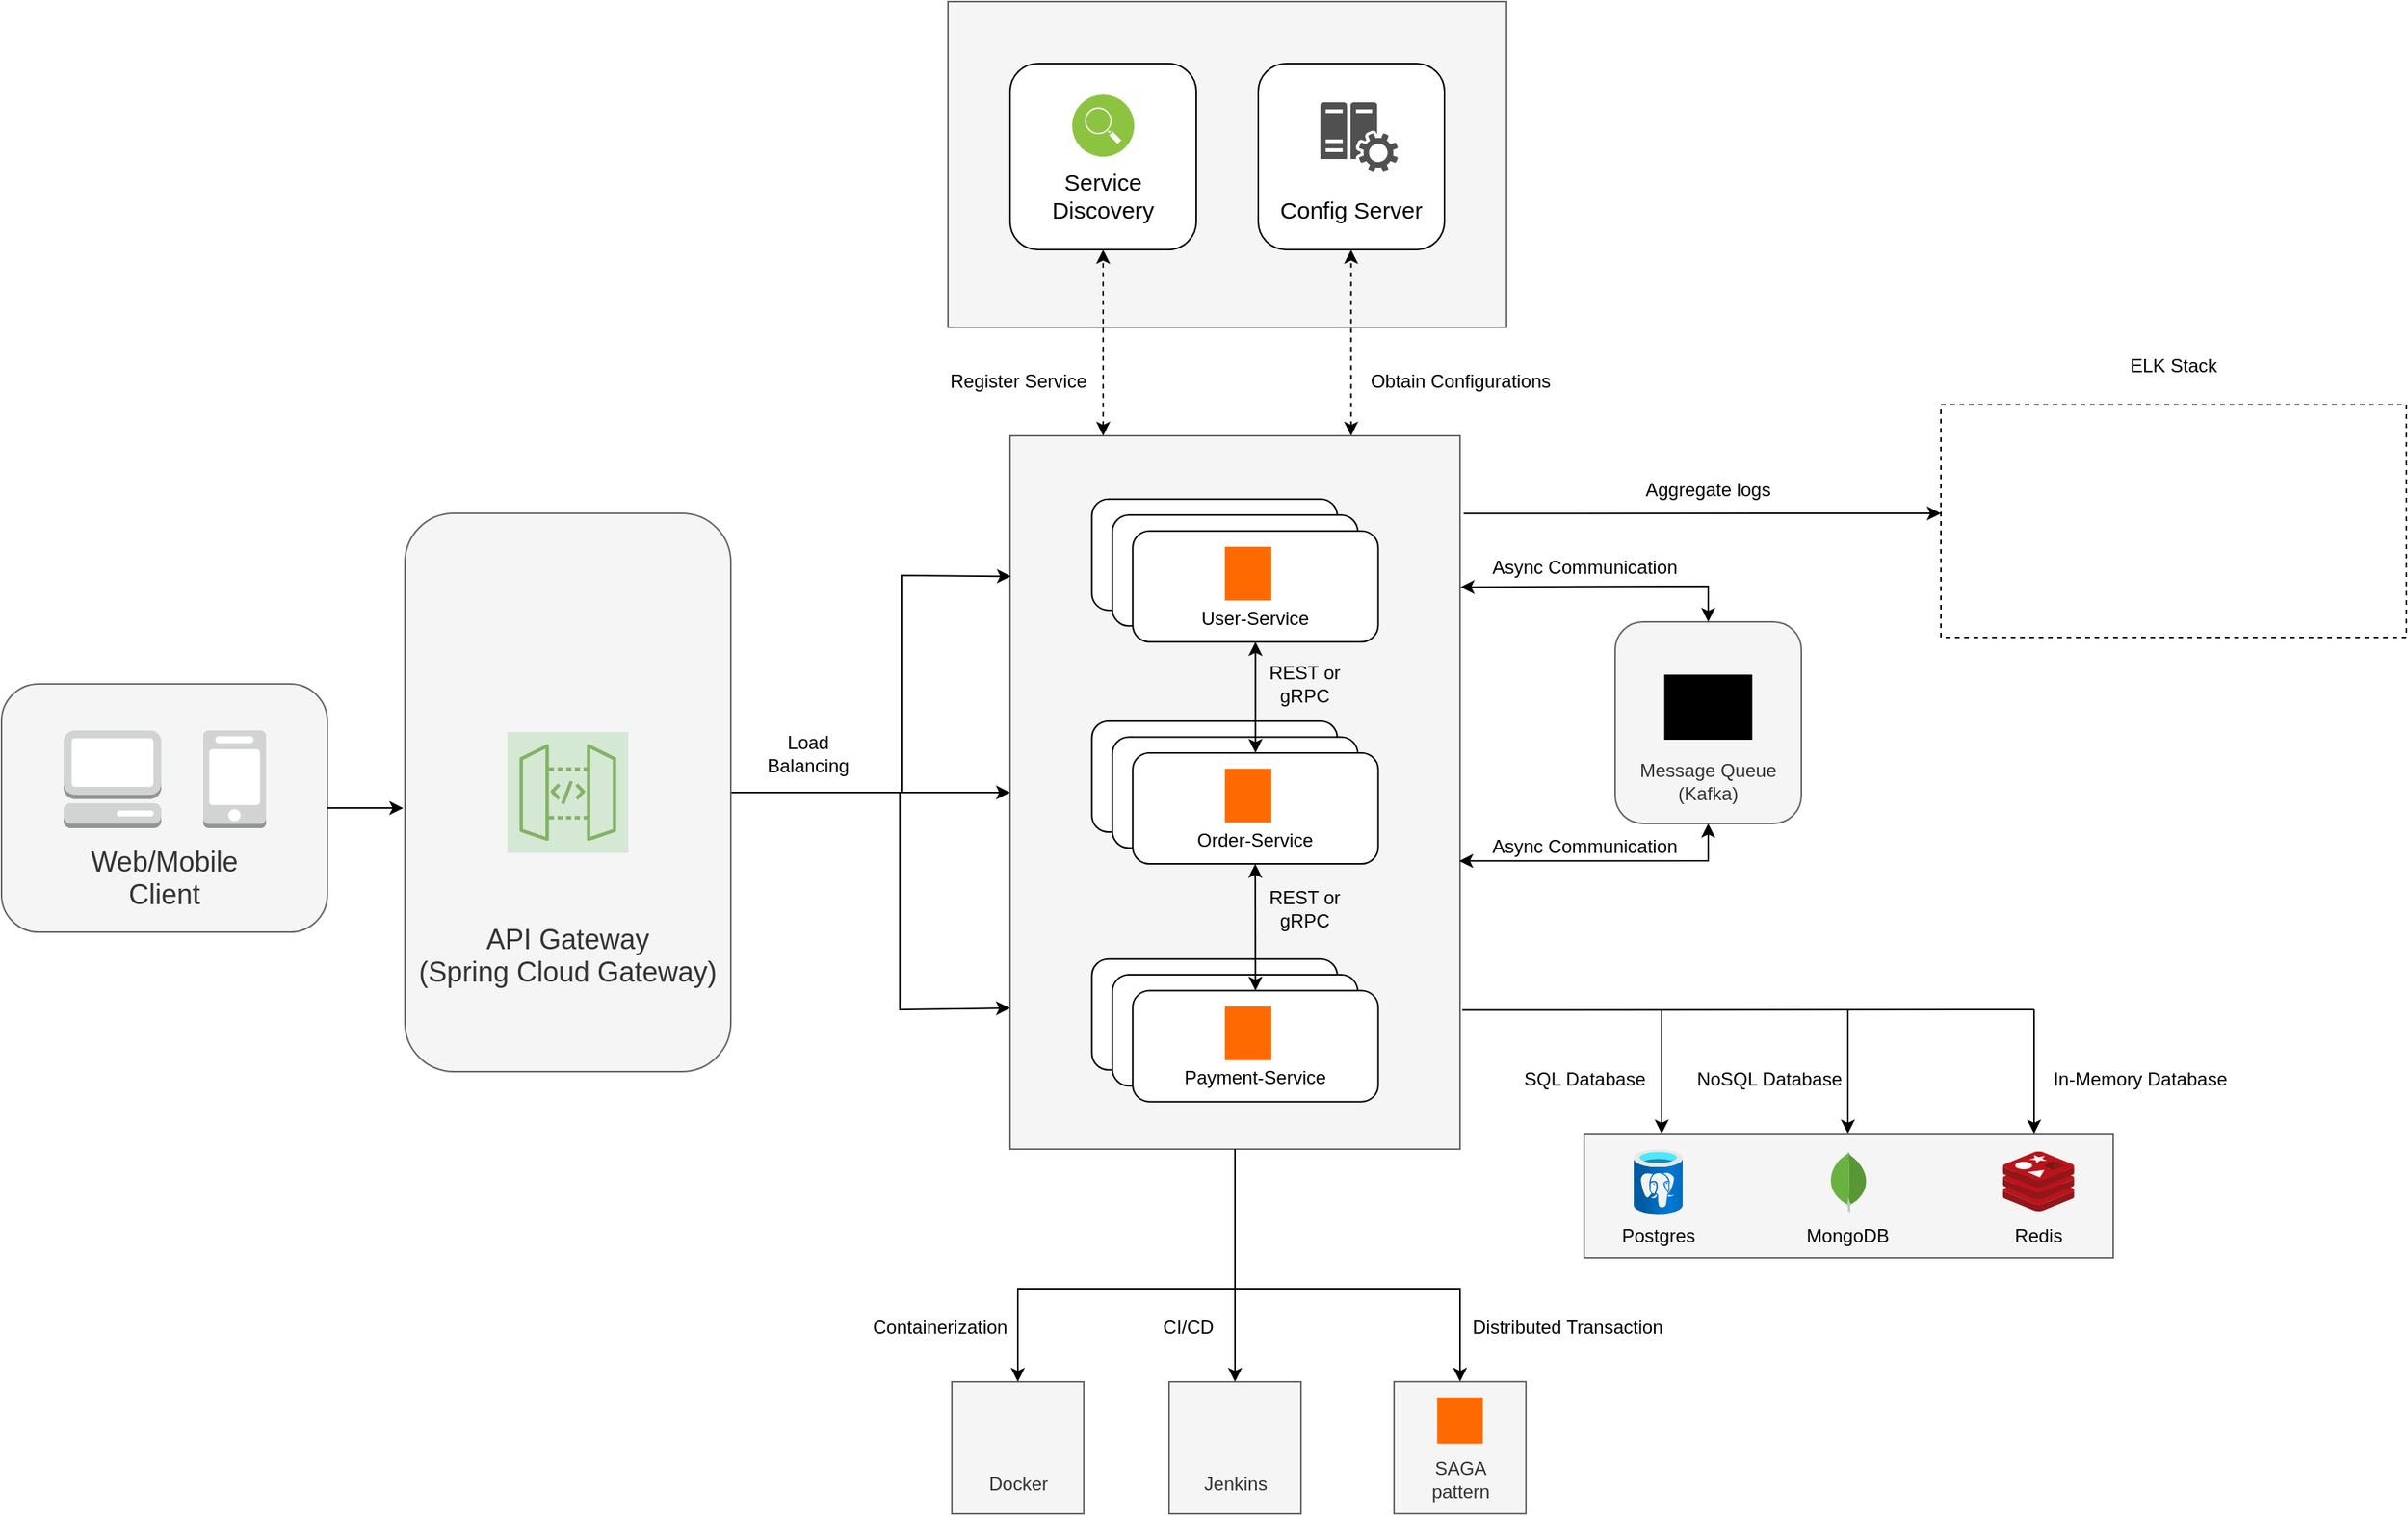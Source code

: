 <mxfile version="26.0.13">
  <diagram name="Page-1" id="8GMkRDJzHsfyiTVS9Shm">
    <mxGraphModel dx="2840" dy="1535" grid="1" gridSize="10" guides="1" tooltips="1" connect="1" arrows="1" fold="1" page="1" pageScale="1" pageWidth="850" pageHeight="1100" math="0" shadow="0">
      <root>
        <mxCell id="0" />
        <mxCell id="1" parent="0" />
        <mxCell id="oSqDqilmN8L3rwGm9tbF-9" value="" style="group" vertex="1" connectable="0" parent="1">
          <mxGeometry x="10" y="470" width="210" height="160" as="geometry" />
        </mxCell>
        <mxCell id="oSqDqilmN8L3rwGm9tbF-1" value="&lt;font style=&quot;font-size: 18px;&quot;&gt;Web/Mobile&lt;br&gt;Client&lt;/font&gt;" style="rounded=1;whiteSpace=wrap;html=1;verticalAlign=bottom;spacingBottom=10;fillColor=#f5f5f5;strokeColor=#666666;fontColor=#333333;" vertex="1" parent="oSqDqilmN8L3rwGm9tbF-9">
          <mxGeometry width="210" height="160" as="geometry" />
        </mxCell>
        <mxCell id="oSqDqilmN8L3rwGm9tbF-2" value="" style="outlineConnect=0;dashed=0;verticalLabelPosition=bottom;verticalAlign=top;align=center;html=1;shape=mxgraph.aws3.management_console;fillColor=#D2D3D3;gradientColor=none;" vertex="1" parent="oSqDqilmN8L3rwGm9tbF-9">
          <mxGeometry x="40" y="30" width="63" height="63" as="geometry" />
        </mxCell>
        <mxCell id="oSqDqilmN8L3rwGm9tbF-3" value="" style="outlineConnect=0;dashed=0;verticalLabelPosition=bottom;verticalAlign=top;align=center;html=1;shape=mxgraph.aws3.mobile_client;fillColor=#D2D3D3;gradientColor=none;" vertex="1" parent="oSqDqilmN8L3rwGm9tbF-9">
          <mxGeometry x="130" y="30" width="40.5" height="63" as="geometry" />
        </mxCell>
        <mxCell id="oSqDqilmN8L3rwGm9tbF-12" style="edgeStyle=orthogonalEdgeStyle;rounded=0;orthogonalLoop=1;jettySize=auto;html=1;exitX=1;exitY=0.5;exitDx=0;exitDy=0;entryX=-0.005;entryY=0.528;entryDx=0;entryDy=0;entryPerimeter=0;" edge="1" parent="1" source="oSqDqilmN8L3rwGm9tbF-1" target="oSqDqilmN8L3rwGm9tbF-5">
          <mxGeometry relative="1" as="geometry" />
        </mxCell>
        <mxCell id="oSqDqilmN8L3rwGm9tbF-48" value="" style="group" vertex="1" connectable="0" parent="1">
          <mxGeometry x="660" y="310" width="290" height="460" as="geometry" />
        </mxCell>
        <mxCell id="oSqDqilmN8L3rwGm9tbF-47" value="" style="rounded=0;whiteSpace=wrap;html=1;labelBackgroundColor=none;fillColor=#f5f5f5;strokeColor=#666666;fontColor=#333333;" vertex="1" parent="oSqDqilmN8L3rwGm9tbF-48">
          <mxGeometry width="290" height="460.0" as="geometry" />
        </mxCell>
        <mxCell id="oSqDqilmN8L3rwGm9tbF-21" value="" style="group" vertex="1" connectable="0" parent="oSqDqilmN8L3rwGm9tbF-48">
          <mxGeometry x="52.727" y="40.889" width="158.182" height="71.556" as="geometry" />
        </mxCell>
        <mxCell id="oSqDqilmN8L3rwGm9tbF-14" value="User-Service" style="rounded=1;whiteSpace=wrap;html=1;verticalAlign=bottom;spacingBottom=6;" vertex="1" parent="oSqDqilmN8L3rwGm9tbF-21">
          <mxGeometry width="158.182" height="71.556" as="geometry" />
        </mxCell>
        <mxCell id="oSqDqilmN8L3rwGm9tbF-18" value="" style="points=[];aspect=fixed;html=1;align=center;shadow=0;dashed=0;fillColor=#FF6A00;strokeColor=none;shape=mxgraph.alibaba_cloud.ahas_application_high_availability_service;" vertex="1" parent="oSqDqilmN8L3rwGm9tbF-21">
          <mxGeometry x="59.318" y="10.222" width="30" height="34.65" as="geometry" />
        </mxCell>
        <mxCell id="oSqDqilmN8L3rwGm9tbF-22" value="" style="group" vertex="1" connectable="0" parent="oSqDqilmN8L3rwGm9tbF-48">
          <mxGeometry x="52.727" y="184" width="158.182" height="71.556" as="geometry" />
        </mxCell>
        <mxCell id="oSqDqilmN8L3rwGm9tbF-23" value="Order-Service" style="rounded=1;whiteSpace=wrap;html=1;verticalAlign=bottom;spacingBottom=6;" vertex="1" parent="oSqDqilmN8L3rwGm9tbF-22">
          <mxGeometry width="158.182" height="71.556" as="geometry" />
        </mxCell>
        <mxCell id="oSqDqilmN8L3rwGm9tbF-24" value="" style="points=[];aspect=fixed;html=1;align=center;shadow=0;dashed=0;fillColor=#FF6A00;strokeColor=none;shape=mxgraph.alibaba_cloud.ahas_application_high_availability_service;" vertex="1" parent="oSqDqilmN8L3rwGm9tbF-22">
          <mxGeometry x="59.318" y="10.222" width="30" height="34.65" as="geometry" />
        </mxCell>
        <mxCell id="oSqDqilmN8L3rwGm9tbF-25" value="" style="group" vertex="1" connectable="0" parent="oSqDqilmN8L3rwGm9tbF-48">
          <mxGeometry x="52.727" y="337.333" width="158.182" height="71.556" as="geometry" />
        </mxCell>
        <mxCell id="oSqDqilmN8L3rwGm9tbF-26" value="Payment-Service" style="rounded=1;whiteSpace=wrap;html=1;verticalAlign=bottom;spacingBottom=6;" vertex="1" parent="oSqDqilmN8L3rwGm9tbF-25">
          <mxGeometry width="158.182" height="71.556" as="geometry" />
        </mxCell>
        <mxCell id="oSqDqilmN8L3rwGm9tbF-27" value="" style="points=[];aspect=fixed;html=1;align=center;shadow=0;dashed=0;fillColor=#FF6A00;strokeColor=none;shape=mxgraph.alibaba_cloud.ahas_application_high_availability_service;" vertex="1" parent="oSqDqilmN8L3rwGm9tbF-25">
          <mxGeometry x="59.318" y="10.222" width="30" height="34.65" as="geometry" />
        </mxCell>
        <mxCell id="oSqDqilmN8L3rwGm9tbF-28" value="" style="group" vertex="1" connectable="0" parent="oSqDqilmN8L3rwGm9tbF-48">
          <mxGeometry x="65.909" y="51.111" width="158.182" height="71.556" as="geometry" />
        </mxCell>
        <mxCell id="oSqDqilmN8L3rwGm9tbF-29" value="User-Service" style="rounded=1;whiteSpace=wrap;html=1;verticalAlign=bottom;spacingBottom=6;" vertex="1" parent="oSqDqilmN8L3rwGm9tbF-28">
          <mxGeometry width="158.182" height="71.556" as="geometry" />
        </mxCell>
        <mxCell id="oSqDqilmN8L3rwGm9tbF-30" value="" style="points=[];aspect=fixed;html=1;align=center;shadow=0;dashed=0;fillColor=#FF6A00;strokeColor=none;shape=mxgraph.alibaba_cloud.ahas_application_high_availability_service;" vertex="1" parent="oSqDqilmN8L3rwGm9tbF-28">
          <mxGeometry x="59.318" y="10.222" width="30" height="34.65" as="geometry" />
        </mxCell>
        <mxCell id="oSqDqilmN8L3rwGm9tbF-31" value="" style="group" vertex="1" connectable="0" parent="oSqDqilmN8L3rwGm9tbF-48">
          <mxGeometry x="79.091" y="61.333" width="158.182" height="71.556" as="geometry" />
        </mxCell>
        <mxCell id="oSqDqilmN8L3rwGm9tbF-32" value="User-Service" style="rounded=1;whiteSpace=wrap;html=1;verticalAlign=bottom;spacingBottom=6;" vertex="1" parent="oSqDqilmN8L3rwGm9tbF-31">
          <mxGeometry width="158.182" height="71.556" as="geometry" />
        </mxCell>
        <mxCell id="oSqDqilmN8L3rwGm9tbF-33" value="" style="points=[];aspect=fixed;html=1;align=center;shadow=0;dashed=0;fillColor=#FF6A00;strokeColor=none;shape=mxgraph.alibaba_cloud.ahas_application_high_availability_service;" vertex="1" parent="oSqDqilmN8L3rwGm9tbF-31">
          <mxGeometry x="59.318" y="10.222" width="30" height="34.65" as="geometry" />
        </mxCell>
        <mxCell id="oSqDqilmN8L3rwGm9tbF-34" value="" style="group" vertex="1" connectable="0" parent="oSqDqilmN8L3rwGm9tbF-48">
          <mxGeometry x="65.909" y="194.222" width="158.182" height="71.556" as="geometry" />
        </mxCell>
        <mxCell id="oSqDqilmN8L3rwGm9tbF-35" value="Order-Service" style="rounded=1;whiteSpace=wrap;html=1;verticalAlign=bottom;spacingBottom=6;" vertex="1" parent="oSqDqilmN8L3rwGm9tbF-34">
          <mxGeometry width="158.182" height="71.556" as="geometry" />
        </mxCell>
        <mxCell id="oSqDqilmN8L3rwGm9tbF-36" value="" style="points=[];aspect=fixed;html=1;align=center;shadow=0;dashed=0;fillColor=#FF6A00;strokeColor=none;shape=mxgraph.alibaba_cloud.ahas_application_high_availability_service;" vertex="1" parent="oSqDqilmN8L3rwGm9tbF-34">
          <mxGeometry x="59.318" y="10.222" width="30" height="34.65" as="geometry" />
        </mxCell>
        <mxCell id="oSqDqilmN8L3rwGm9tbF-37" value="" style="group" vertex="1" connectable="0" parent="oSqDqilmN8L3rwGm9tbF-48">
          <mxGeometry x="79.091" y="204.444" width="158.182" height="71.556" as="geometry" />
        </mxCell>
        <mxCell id="oSqDqilmN8L3rwGm9tbF-38" value="Order-Service" style="rounded=1;whiteSpace=wrap;html=1;verticalAlign=bottom;spacingBottom=6;" vertex="1" parent="oSqDqilmN8L3rwGm9tbF-37">
          <mxGeometry width="158.182" height="71.556" as="geometry" />
        </mxCell>
        <mxCell id="oSqDqilmN8L3rwGm9tbF-39" value="" style="points=[];aspect=fixed;html=1;align=center;shadow=0;dashed=0;fillColor=#FF6A00;strokeColor=none;shape=mxgraph.alibaba_cloud.ahas_application_high_availability_service;" vertex="1" parent="oSqDqilmN8L3rwGm9tbF-37">
          <mxGeometry x="59.318" y="10.222" width="30" height="34.65" as="geometry" />
        </mxCell>
        <mxCell id="oSqDqilmN8L3rwGm9tbF-40" value="" style="group" vertex="1" connectable="0" parent="oSqDqilmN8L3rwGm9tbF-48">
          <mxGeometry x="65.909" y="347.556" width="158.182" height="71.556" as="geometry" />
        </mxCell>
        <mxCell id="oSqDqilmN8L3rwGm9tbF-41" value="Payment-Service" style="rounded=1;whiteSpace=wrap;html=1;verticalAlign=bottom;spacingBottom=6;" vertex="1" parent="oSqDqilmN8L3rwGm9tbF-40">
          <mxGeometry width="158.182" height="71.556" as="geometry" />
        </mxCell>
        <mxCell id="oSqDqilmN8L3rwGm9tbF-42" value="" style="points=[];aspect=fixed;html=1;align=center;shadow=0;dashed=0;fillColor=#FF6A00;strokeColor=none;shape=mxgraph.alibaba_cloud.ahas_application_high_availability_service;" vertex="1" parent="oSqDqilmN8L3rwGm9tbF-40">
          <mxGeometry x="59.318" y="10.222" width="30" height="34.65" as="geometry" />
        </mxCell>
        <mxCell id="oSqDqilmN8L3rwGm9tbF-43" value="" style="group" vertex="1" connectable="0" parent="oSqDqilmN8L3rwGm9tbF-48">
          <mxGeometry x="79.091" y="357.778" width="158.182" height="71.556" as="geometry" />
        </mxCell>
        <mxCell id="oSqDqilmN8L3rwGm9tbF-44" value="Payment-Service" style="rounded=1;whiteSpace=wrap;html=1;verticalAlign=bottom;spacingBottom=6;" vertex="1" parent="oSqDqilmN8L3rwGm9tbF-43">
          <mxGeometry width="158.182" height="71.556" as="geometry" />
        </mxCell>
        <mxCell id="oSqDqilmN8L3rwGm9tbF-45" value="" style="points=[];aspect=fixed;html=1;align=center;shadow=0;dashed=0;fillColor=#FF6A00;strokeColor=none;shape=mxgraph.alibaba_cloud.ahas_application_high_availability_service;" vertex="1" parent="oSqDqilmN8L3rwGm9tbF-43">
          <mxGeometry x="59.318" y="10.222" width="30" height="34.65" as="geometry" />
        </mxCell>
        <mxCell id="oSqDqilmN8L3rwGm9tbF-80" value="" style="endArrow=classic;startArrow=classic;html=1;rounded=0;entryX=0.5;entryY=1;entryDx=0;entryDy=0;" edge="1" parent="oSqDqilmN8L3rwGm9tbF-48" source="oSqDqilmN8L3rwGm9tbF-38" target="oSqDqilmN8L3rwGm9tbF-32">
          <mxGeometry width="50" height="50" relative="1" as="geometry">
            <mxPoint x="120" y="190" as="sourcePoint" />
            <mxPoint x="170" y="140" as="targetPoint" />
          </mxGeometry>
        </mxCell>
        <mxCell id="oSqDqilmN8L3rwGm9tbF-81" value="" style="endArrow=classic;startArrow=classic;html=1;rounded=0;entryX=0.5;entryY=1;entryDx=0;entryDy=0;exitX=0.5;exitY=0;exitDx=0;exitDy=0;" edge="1" parent="oSqDqilmN8L3rwGm9tbF-48" source="oSqDqilmN8L3rwGm9tbF-44">
          <mxGeometry width="50" height="50" relative="1" as="geometry">
            <mxPoint x="158.03" y="347" as="sourcePoint" />
            <mxPoint x="158.03" y="276" as="targetPoint" />
          </mxGeometry>
        </mxCell>
        <mxCell id="oSqDqilmN8L3rwGm9tbF-82" value="REST or gRPC" style="text;html=1;align=center;verticalAlign=middle;whiteSpace=wrap;rounded=0;" vertex="1" parent="oSqDqilmN8L3rwGm9tbF-48">
          <mxGeometry x="160" y="145" width="60" height="30" as="geometry" />
        </mxCell>
        <mxCell id="oSqDqilmN8L3rwGm9tbF-84" value="REST or gRPC" style="text;html=1;align=center;verticalAlign=middle;whiteSpace=wrap;rounded=0;" vertex="1" parent="oSqDqilmN8L3rwGm9tbF-48">
          <mxGeometry x="160" y="290" width="60" height="30" as="geometry" />
        </mxCell>
        <mxCell id="oSqDqilmN8L3rwGm9tbF-46" style="edgeStyle=orthogonalEdgeStyle;rounded=0;orthogonalLoop=1;jettySize=auto;html=1;exitX=1;exitY=0.5;exitDx=0;exitDy=0;entryX=0;entryY=0.5;entryDx=0;entryDy=0;" edge="1" parent="1" source="oSqDqilmN8L3rwGm9tbF-5" target="oSqDqilmN8L3rwGm9tbF-47">
          <mxGeometry relative="1" as="geometry">
            <mxPoint x="560" y="540" as="targetPoint" />
            <Array as="points">
              <mxPoint x="590" y="540" />
              <mxPoint x="590" y="540" />
            </Array>
          </mxGeometry>
        </mxCell>
        <mxCell id="oSqDqilmN8L3rwGm9tbF-8" value="" style="group" vertex="1" connectable="0" parent="1">
          <mxGeometry x="270" y="360" width="210" height="360" as="geometry" />
        </mxCell>
        <mxCell id="oSqDqilmN8L3rwGm9tbF-5" value="&lt;font style=&quot;font-size: 18px;&quot;&gt;API Gateway&lt;br&gt;(Spring Cloud Gateway)&lt;/font&gt;" style="rounded=1;whiteSpace=wrap;html=1;labelPosition=center;verticalLabelPosition=middle;align=center;verticalAlign=bottom;spacingBottom=50;movable=1;resizable=1;rotatable=1;deletable=1;editable=1;locked=0;connectable=1;fillColor=#f5f5f5;strokeColor=#666666;fontColor=#333333;" vertex="1" parent="oSqDqilmN8L3rwGm9tbF-8">
          <mxGeometry width="210" height="360" as="geometry" />
        </mxCell>
        <mxCell id="oSqDqilmN8L3rwGm9tbF-6" value="" style="sketch=0;points=[[0,0,0],[0.25,0,0],[0.5,0,0],[0.75,0,0],[1,0,0],[0,1,0],[0.25,1,0],[0.5,1,0],[0.75,1,0],[1,1,0],[0,0.25,0],[0,0.5,0],[0,0.75,0],[1,0.25,0],[1,0.5,0],[1,0.75,0]];outlineConnect=0;fillColor=#d5e8d4;strokeColor=#82b366;dashed=0;verticalLabelPosition=bottom;verticalAlign=top;align=center;html=1;fontSize=12;fontStyle=0;aspect=fixed;shape=mxgraph.aws4.resourceIcon;resIcon=mxgraph.aws4.api_gateway;fillStyle=solid;movable=1;resizable=1;rotatable=1;deletable=1;editable=1;locked=0;connectable=1;" vertex="1" parent="oSqDqilmN8L3rwGm9tbF-8">
          <mxGeometry x="66" y="141" width="78" height="78" as="geometry" />
        </mxCell>
        <mxCell id="oSqDqilmN8L3rwGm9tbF-54" value="" style="group" vertex="1" connectable="0" parent="1">
          <mxGeometry x="620" y="30" width="360" height="210" as="geometry" />
        </mxCell>
        <mxCell id="oSqDqilmN8L3rwGm9tbF-49" value="" style="rounded=0;whiteSpace=wrap;html=1;fillColor=#f5f5f5;fontColor=#333333;strokeColor=#666666;" vertex="1" parent="oSqDqilmN8L3rwGm9tbF-54">
          <mxGeometry width="360" height="210" as="geometry" />
        </mxCell>
        <mxCell id="oSqDqilmN8L3rwGm9tbF-50" value="&lt;font style=&quot;font-size: 15px;&quot;&gt;Service Discovery&lt;/font&gt;" style="rounded=1;whiteSpace=wrap;html=1;verticalAlign=bottom;spacingBottom=14;" vertex="1" parent="oSqDqilmN8L3rwGm9tbF-54">
          <mxGeometry x="40" y="40" width="120" height="120" as="geometry" />
        </mxCell>
        <mxCell id="oSqDqilmN8L3rwGm9tbF-51" value="&lt;font style=&quot;font-size: 15px;&quot;&gt;Config Server&lt;/font&gt;" style="rounded=1;whiteSpace=wrap;html=1;verticalAlign=bottom;spacingBottom=14;" vertex="1" parent="oSqDqilmN8L3rwGm9tbF-54">
          <mxGeometry x="200" y="40" width="120" height="120" as="geometry" />
        </mxCell>
        <mxCell id="oSqDqilmN8L3rwGm9tbF-52" value="" style="image;aspect=fixed;perimeter=ellipsePerimeter;html=1;align=center;shadow=0;dashed=0;fontColor=#4277BB;labelBackgroundColor=default;fontSize=12;spacingTop=3;image=img/lib/ibm/infrastructure/service_discovery_configuration.svg;" vertex="1" parent="oSqDqilmN8L3rwGm9tbF-54">
          <mxGeometry x="80" y="60" width="40" height="40" as="geometry" />
        </mxCell>
        <mxCell id="oSqDqilmN8L3rwGm9tbF-53" value="" style="sketch=0;pointerEvents=1;shadow=0;dashed=0;html=1;strokeColor=none;labelPosition=center;verticalLabelPosition=bottom;verticalAlign=top;align=center;fillColor=#505050;shape=mxgraph.mscae.oms.config_assessment" vertex="1" parent="oSqDqilmN8L3rwGm9tbF-54">
          <mxGeometry x="240" y="65" width="50" height="45" as="geometry" />
        </mxCell>
        <mxCell id="oSqDqilmN8L3rwGm9tbF-58" value="" style="endArrow=classic;startArrow=classic;html=1;rounded=0;exitX=0.207;exitY=0;exitDx=0;exitDy=0;exitPerimeter=0;dashed=1;" edge="1" parent="oSqDqilmN8L3rwGm9tbF-54" source="oSqDqilmN8L3rwGm9tbF-47">
          <mxGeometry width="50" height="50" relative="1" as="geometry">
            <mxPoint x="50" y="210" as="sourcePoint" />
            <mxPoint x="100" y="160" as="targetPoint" />
          </mxGeometry>
        </mxCell>
        <mxCell id="oSqDqilmN8L3rwGm9tbF-59" value="" style="endArrow=classic;startArrow=classic;html=1;rounded=0;exitX=0.207;exitY=0;exitDx=0;exitDy=0;exitPerimeter=0;dashed=1;" edge="1" parent="oSqDqilmN8L3rwGm9tbF-54">
          <mxGeometry width="50" height="50" relative="1" as="geometry">
            <mxPoint x="259.8" y="280" as="sourcePoint" />
            <mxPoint x="259.8" y="160" as="targetPoint" />
          </mxGeometry>
        </mxCell>
        <mxCell id="oSqDqilmN8L3rwGm9tbF-60" value="Register Service" style="text;html=1;align=center;verticalAlign=middle;resizable=0;points=[];autosize=1;strokeColor=none;fillColor=none;" vertex="1" parent="1">
          <mxGeometry x="610" y="260" width="110" height="30" as="geometry" />
        </mxCell>
        <mxCell id="oSqDqilmN8L3rwGm9tbF-64" value="Obtain Configurations" style="text;html=1;align=center;verticalAlign=middle;resizable=0;points=[];autosize=1;strokeColor=none;fillColor=none;" vertex="1" parent="1">
          <mxGeometry x="880" y="260" width="140" height="30" as="geometry" />
        </mxCell>
        <mxCell id="oSqDqilmN8L3rwGm9tbF-66" value="" style="endArrow=classic;html=1;rounded=0;entryX=0.002;entryY=0.197;entryDx=0;entryDy=0;entryPerimeter=0;" edge="1" parent="1" target="oSqDqilmN8L3rwGm9tbF-47">
          <mxGeometry width="50" height="50" relative="1" as="geometry">
            <mxPoint x="590" y="540" as="sourcePoint" />
            <mxPoint x="590" y="400" as="targetPoint" />
            <Array as="points">
              <mxPoint x="590" y="400" />
            </Array>
          </mxGeometry>
        </mxCell>
        <mxCell id="oSqDqilmN8L3rwGm9tbF-69" value="" style="endArrow=classic;html=1;rounded=0;entryX=0.002;entryY=0.197;entryDx=0;entryDy=0;entryPerimeter=0;" edge="1" parent="1">
          <mxGeometry width="50" height="50" relative="1" as="geometry">
            <mxPoint x="589" y="540" as="sourcePoint" />
            <mxPoint x="660" y="679" as="targetPoint" />
            <Array as="points">
              <mxPoint x="589" y="680" />
            </Array>
          </mxGeometry>
        </mxCell>
        <mxCell id="oSqDqilmN8L3rwGm9tbF-72" value="" style="group" vertex="1" connectable="0" parent="1">
          <mxGeometry x="1050" y="430" width="120.0" height="130" as="geometry" />
        </mxCell>
        <mxCell id="oSqDqilmN8L3rwGm9tbF-71" value="Message Queue&lt;br&gt;(Kafka)" style="rounded=1;whiteSpace=wrap;html=1;verticalAlign=bottom;spacingBottom=10;fillColor=#f5f5f5;fontColor=#333333;strokeColor=#666666;" vertex="1" parent="oSqDqilmN8L3rwGm9tbF-72">
          <mxGeometry width="120" height="130" as="geometry" />
        </mxCell>
        <mxCell id="oSqDqilmN8L3rwGm9tbF-70" value="" style="points=[];aspect=fixed;html=1;align=center;shadow=0;dashed=0;fillColor=#000000;strokeColor=none;shape=mxgraph.alibaba_cloud.kafka;" vertex="1" parent="oSqDqilmN8L3rwGm9tbF-72">
          <mxGeometry x="31.65" y="34" width="56.7" height="42" as="geometry" />
        </mxCell>
        <mxCell id="oSqDqilmN8L3rwGm9tbF-73" value="" style="endArrow=classic;startArrow=classic;html=1;rounded=0;entryX=0.5;entryY=0;entryDx=0;entryDy=0;exitX=1.001;exitY=0.212;exitDx=0;exitDy=0;exitPerimeter=0;" edge="1" parent="1" source="oSqDqilmN8L3rwGm9tbF-47" target="oSqDqilmN8L3rwGm9tbF-71">
          <mxGeometry width="50" height="50" relative="1" as="geometry">
            <mxPoint x="950" y="410" as="sourcePoint" />
            <mxPoint x="950" y="371.33" as="targetPoint" />
            <Array as="points">
              <mxPoint x="1110" y="407" />
            </Array>
          </mxGeometry>
        </mxCell>
        <mxCell id="oSqDqilmN8L3rwGm9tbF-74" value="" style="endArrow=classic;startArrow=classic;html=1;rounded=0;exitX=0.998;exitY=0.596;exitDx=0;exitDy=0;entryX=0.5;entryY=1;entryDx=0;entryDy=0;exitPerimeter=0;" edge="1" parent="1" source="oSqDqilmN8L3rwGm9tbF-47" target="oSqDqilmN8L3rwGm9tbF-71">
          <mxGeometry width="50" height="50" relative="1" as="geometry">
            <mxPoint x="910" y="708" as="sourcePoint" />
            <mxPoint x="1123" y="640" as="targetPoint" />
            <Array as="points">
              <mxPoint x="1110" y="584" />
            </Array>
          </mxGeometry>
        </mxCell>
        <mxCell id="oSqDqilmN8L3rwGm9tbF-76" value="Async Communication" style="text;html=1;align=center;verticalAlign=middle;resizable=0;points=[];autosize=1;strokeColor=none;fillColor=none;" vertex="1" parent="1">
          <mxGeometry x="960" y="380" width="140" height="30" as="geometry" />
        </mxCell>
        <mxCell id="oSqDqilmN8L3rwGm9tbF-77" value="Async Communication" style="text;html=1;align=center;verticalAlign=middle;resizable=0;points=[];autosize=1;strokeColor=none;fillColor=none;" vertex="1" parent="1">
          <mxGeometry x="960" y="560" width="140" height="30" as="geometry" />
        </mxCell>
        <mxCell id="oSqDqilmN8L3rwGm9tbF-87" value="" style="endArrow=classic;html=1;rounded=0;exitX=1.008;exitY=0.109;exitDx=0;exitDy=0;exitPerimeter=0;" edge="1" parent="1" source="oSqDqilmN8L3rwGm9tbF-47">
          <mxGeometry width="50" height="50" relative="1" as="geometry">
            <mxPoint x="1150" y="330" as="sourcePoint" />
            <mxPoint x="1260" y="360" as="targetPoint" />
          </mxGeometry>
        </mxCell>
        <mxCell id="oSqDqilmN8L3rwGm9tbF-93" value="&lt;span style=&quot;text-wrap-mode: nowrap;&quot;&gt;Aggregate logs&lt;/span&gt;" style="text;html=1;align=center;verticalAlign=middle;whiteSpace=wrap;rounded=0;" vertex="1" parent="1">
          <mxGeometry x="1039" y="330" width="142" height="30" as="geometry" />
        </mxCell>
        <mxCell id="oSqDqilmN8L3rwGm9tbF-102" value="" style="shape=image;verticalLabelPosition=bottom;labelBackgroundColor=default;verticalAlign=top;aspect=fixed;imageAspect=0;image=https://miro.medium.com/v2/resize:fit:1200/1*qk4O8GKrhT4Tw1jVNoYT-Q.png;strokeWidth=1;dashed=1;imageBackground=none;imageBorder=default;" vertex="1" parent="1">
          <mxGeometry x="1260" y="290" width="300" height="150" as="geometry" />
        </mxCell>
        <mxCell id="oSqDqilmN8L3rwGm9tbF-103" value="ELK Stack" style="text;html=1;align=center;verticalAlign=middle;whiteSpace=wrap;rounded=0;" vertex="1" parent="1">
          <mxGeometry x="1380" y="250" width="60" height="30" as="geometry" />
        </mxCell>
        <mxCell id="oSqDqilmN8L3rwGm9tbF-104" value="" style="endArrow=classic;html=1;rounded=0;exitX=0.5;exitY=1;exitDx=0;exitDy=0;entryX=0.5;entryY=0;entryDx=0;entryDy=0;" edge="1" parent="1" source="oSqDqilmN8L3rwGm9tbF-47" target="oSqDqilmN8L3rwGm9tbF-106">
          <mxGeometry width="50" height="50" relative="1" as="geometry">
            <mxPoint x="810" y="860" as="sourcePoint" />
            <mxPoint x="805" y="840" as="targetPoint" />
          </mxGeometry>
        </mxCell>
        <mxCell id="oSqDqilmN8L3rwGm9tbF-106" value="Jenkins" style="whiteSpace=wrap;html=1;aspect=fixed;verticalAlign=bottom;spacingTop=0;spacingBottom=10;fillColor=#f5f5f5;fontColor=#333333;strokeColor=#666666;" vertex="1" parent="1">
          <mxGeometry x="762.5" y="920" width="85" height="85" as="geometry" />
        </mxCell>
        <mxCell id="oSqDqilmN8L3rwGm9tbF-107" value="Docker" style="whiteSpace=wrap;html=1;aspect=fixed;verticalAlign=bottom;spacingBottom=10;fillColor=#f5f5f5;fontColor=#333333;strokeColor=#666666;" vertex="1" parent="1">
          <mxGeometry x="622.5" y="920" width="85" height="85" as="geometry" />
        </mxCell>
        <mxCell id="oSqDqilmN8L3rwGm9tbF-108" value="SAGA&lt;br&gt;pattern" style="whiteSpace=wrap;html=1;aspect=fixed;verticalAlign=bottom;spacingBottom=5;fillColor=#f5f5f5;fontColor=#333333;strokeColor=#666666;" vertex="1" parent="1">
          <mxGeometry x="907.5" y="919.92" width="85" height="85" as="geometry" />
        </mxCell>
        <mxCell id="oSqDqilmN8L3rwGm9tbF-109" value="" style="endArrow=classic;html=1;rounded=0;entryX=0.5;entryY=0;entryDx=0;entryDy=0;" edge="1" parent="1" target="oSqDqilmN8L3rwGm9tbF-107">
          <mxGeometry width="50" height="50" relative="1" as="geometry">
            <mxPoint x="810" y="860" as="sourcePoint" />
            <mxPoint x="710" y="860" as="targetPoint" />
            <Array as="points">
              <mxPoint x="665" y="860" />
            </Array>
          </mxGeometry>
        </mxCell>
        <mxCell id="oSqDqilmN8L3rwGm9tbF-110" value="" style="endArrow=classic;html=1;rounded=0;entryX=0.5;entryY=0;entryDx=0;entryDy=0;" edge="1" parent="1" target="oSqDqilmN8L3rwGm9tbF-108">
          <mxGeometry width="50" height="50" relative="1" as="geometry">
            <mxPoint x="800" y="860" as="sourcePoint" />
            <mxPoint x="932" y="920" as="targetPoint" />
            <Array as="points">
              <mxPoint x="950" y="860" />
            </Array>
          </mxGeometry>
        </mxCell>
        <mxCell id="oSqDqilmN8L3rwGm9tbF-113" value="" style="endArrow=classic;html=1;rounded=0;" edge="1" parent="1">
          <mxGeometry width="50" height="50" relative="1" as="geometry">
            <mxPoint x="1080" y="680" as="sourcePoint" />
            <mxPoint x="1080" y="760" as="targetPoint" />
          </mxGeometry>
        </mxCell>
        <mxCell id="oSqDqilmN8L3rwGm9tbF-114" value="" style="endArrow=classic;html=1;rounded=0;" edge="1" parent="1">
          <mxGeometry width="50" height="50" relative="1" as="geometry">
            <mxPoint x="1200" y="680" as="sourcePoint" />
            <mxPoint x="1200" y="760" as="targetPoint" />
          </mxGeometry>
        </mxCell>
        <mxCell id="oSqDqilmN8L3rwGm9tbF-115" value="" style="endArrow=classic;html=1;rounded=0;" edge="1" parent="1">
          <mxGeometry width="50" height="50" relative="1" as="geometry">
            <mxPoint x="1320" y="680" as="sourcePoint" />
            <mxPoint x="1320" y="760" as="targetPoint" />
          </mxGeometry>
        </mxCell>
        <mxCell id="oSqDqilmN8L3rwGm9tbF-116" value="Containerization" style="text;html=1;align=center;verticalAlign=middle;whiteSpace=wrap;rounded=0;" vertex="1" parent="1">
          <mxGeometry x="560" y="870" width="110" height="30" as="geometry" />
        </mxCell>
        <mxCell id="oSqDqilmN8L3rwGm9tbF-117" value="CI/CD" style="text;html=1;align=center;verticalAlign=middle;whiteSpace=wrap;rounded=0;" vertex="1" parent="1">
          <mxGeometry x="720" y="870" width="110" height="30" as="geometry" />
        </mxCell>
        <mxCell id="oSqDqilmN8L3rwGm9tbF-118" value="Distributed Transaction" style="text;html=1;align=center;verticalAlign=middle;whiteSpace=wrap;rounded=0;" vertex="1" parent="1">
          <mxGeometry x="929" y="870" width="181" height="30" as="geometry" />
        </mxCell>
        <mxCell id="oSqDqilmN8L3rwGm9tbF-121" value="" style="shape=image;verticalLabelPosition=bottom;labelBackgroundColor=default;verticalAlign=top;aspect=fixed;imageAspect=0;image=https://miro.medium.com/v2/resize:fit:400/1*OARpkeBkn_Tw3vk8H769OQ.png;" vertex="1" parent="1">
          <mxGeometry x="647.55" y="940" width="34.91" height="29.85" as="geometry" />
        </mxCell>
        <mxCell id="oSqDqilmN8L3rwGm9tbF-122" value="" style="shape=image;verticalLabelPosition=bottom;labelBackgroundColor=default;verticalAlign=top;aspect=fixed;imageAspect=0;image=https://www.stonebranch.com/integration-hub/media/c0/79/40/1625585261/jenkins_vendor_product_logo.svg;" vertex="1" parent="1">
          <mxGeometry x="752.5" y="919.92" width="105" height="70" as="geometry" />
        </mxCell>
        <mxCell id="oSqDqilmN8L3rwGm9tbF-135" value="" style="points=[];aspect=fixed;html=1;align=center;shadow=0;dashed=0;fillColor=#FF6A00;strokeColor=none;shape=mxgraph.alibaba_cloud.gts_global_transaction_service;" vertex="1" parent="1">
          <mxGeometry x="935.26" y="930" width="29.48" height="29.85" as="geometry" />
        </mxCell>
        <mxCell id="oSqDqilmN8L3rwGm9tbF-136" value="" style="rounded=0;whiteSpace=wrap;html=1;fillColor=#f5f5f5;fontColor=#333333;strokeColor=#666666;" vertex="1" parent="1">
          <mxGeometry x="1030" y="760" width="341" height="80" as="geometry" />
        </mxCell>
        <mxCell id="oSqDqilmN8L3rwGm9tbF-137" value="" style="endArrow=none;html=1;rounded=0;exitX=1.005;exitY=0.805;exitDx=0;exitDy=0;exitPerimeter=0;" edge="1" parent="1" source="oSqDqilmN8L3rwGm9tbF-47">
          <mxGeometry width="50" height="50" relative="1" as="geometry">
            <mxPoint x="1020" y="700" as="sourcePoint" />
            <mxPoint x="1320" y="680" as="targetPoint" />
          </mxGeometry>
        </mxCell>
        <mxCell id="oSqDqilmN8L3rwGm9tbF-138" value="" style="image;aspect=fixed;html=1;points=[];align=center;fontSize=12;image=img/lib/azure2/databases/Azure_Database_PostgreSQL_Server.svg;" vertex="1" parent="1">
          <mxGeometry x="1062" y="770" width="31.5" height="42" as="geometry" />
        </mxCell>
        <mxCell id="oSqDqilmN8L3rwGm9tbF-139" value="" style="dashed=0;outlineConnect=0;html=1;align=center;labelPosition=center;verticalLabelPosition=bottom;verticalAlign=top;shape=mxgraph.weblogos.mongodb" vertex="1" parent="1">
          <mxGeometry x="1188.25" y="771.45" width="24.5" height="39.1" as="geometry" />
        </mxCell>
        <mxCell id="oSqDqilmN8L3rwGm9tbF-140" value="" style="image;sketch=0;aspect=fixed;html=1;points=[];align=center;fontSize=12;image=img/lib/mscae/Cache_Redis_Product.svg;" vertex="1" parent="1">
          <mxGeometry x="1300" y="771.45" width="45.89" height="38.55" as="geometry" />
        </mxCell>
        <mxCell id="oSqDqilmN8L3rwGm9tbF-141" value="Postgres" style="text;html=1;align=center;verticalAlign=middle;whiteSpace=wrap;rounded=0;" vertex="1" parent="1">
          <mxGeometry x="1048" y="811" width="60" height="30" as="geometry" />
        </mxCell>
        <mxCell id="oSqDqilmN8L3rwGm9tbF-143" value="MongoDB" style="text;html=1;align=center;verticalAlign=middle;whiteSpace=wrap;rounded=0;" vertex="1" parent="1">
          <mxGeometry x="1170" y="811" width="60" height="30" as="geometry" />
        </mxCell>
        <mxCell id="oSqDqilmN8L3rwGm9tbF-144" value="Redis" style="text;html=1;align=center;verticalAlign=middle;whiteSpace=wrap;rounded=0;" vertex="1" parent="1">
          <mxGeometry x="1292.95" y="811" width="60" height="30" as="geometry" />
        </mxCell>
        <mxCell id="oSqDqilmN8L3rwGm9tbF-145" value="SQL Database" style="text;html=1;align=center;verticalAlign=middle;whiteSpace=wrap;rounded=0;" vertex="1" parent="1">
          <mxGeometry x="985.5" y="710" width="89" height="30" as="geometry" />
        </mxCell>
        <mxCell id="oSqDqilmN8L3rwGm9tbF-146" value="NoSQL Database" style="text;html=1;align=center;verticalAlign=middle;whiteSpace=wrap;rounded=0;" vertex="1" parent="1">
          <mxGeometry x="1099.25" y="710" width="100.75" height="30" as="geometry" />
        </mxCell>
        <mxCell id="oSqDqilmN8L3rwGm9tbF-147" value="In-Memory Database" style="text;html=1;align=center;verticalAlign=middle;whiteSpace=wrap;rounded=0;" vertex="1" parent="1">
          <mxGeometry x="1330" y="710" width="117.25" height="30" as="geometry" />
        </mxCell>
        <mxCell id="oSqDqilmN8L3rwGm9tbF-148" value="Load Balancing" style="text;html=1;align=center;verticalAlign=middle;whiteSpace=wrap;rounded=0;" vertex="1" parent="1">
          <mxGeometry x="490" y="500" width="80" height="30" as="geometry" />
        </mxCell>
      </root>
    </mxGraphModel>
  </diagram>
</mxfile>
